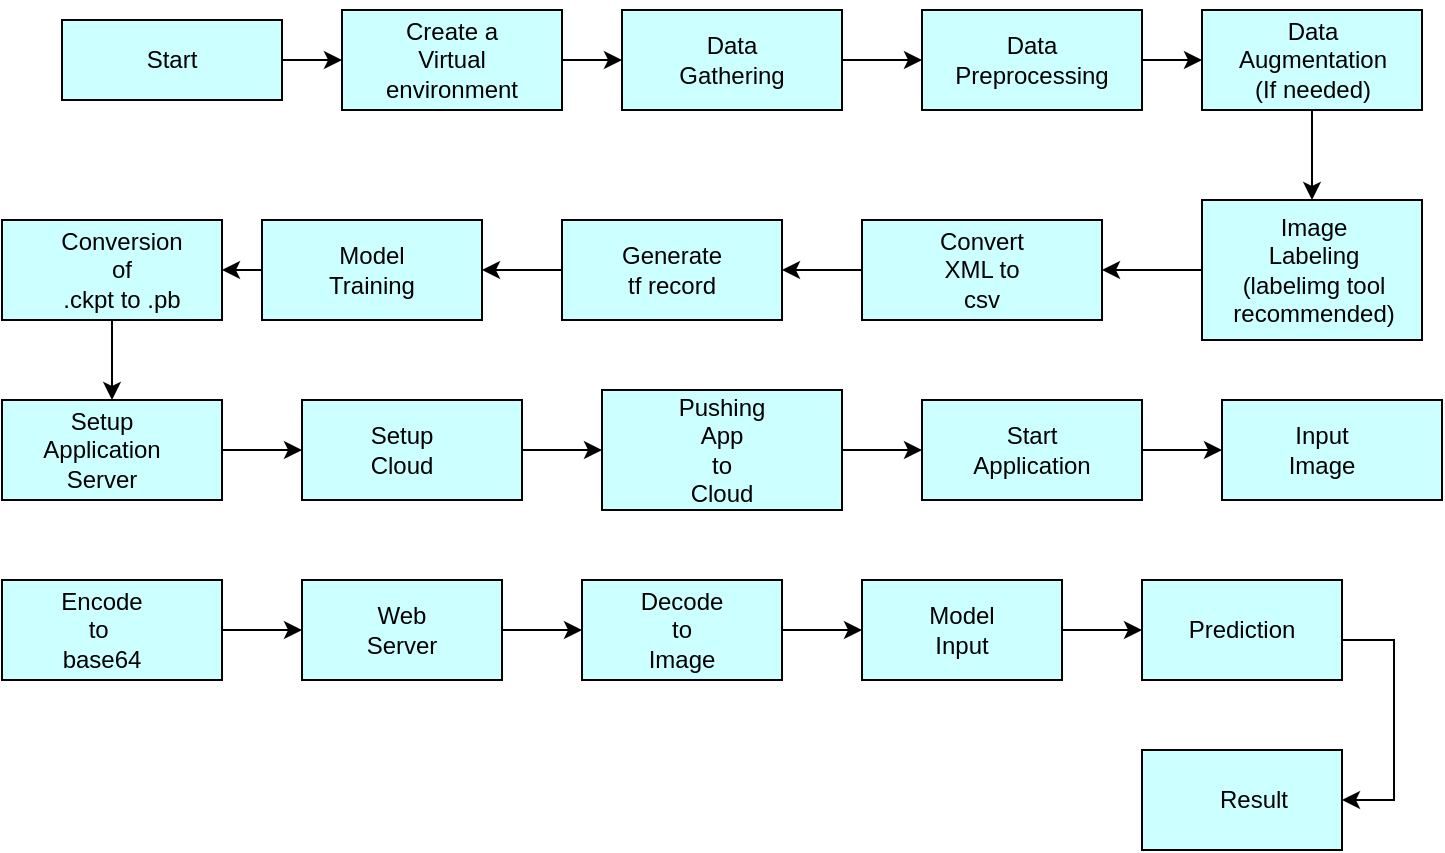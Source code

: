 <mxfile version="12.4.8" type="device"><diagram id="C5RBs43oDa-KdzZeNtuy" name="Page-1"><mxGraphModel dx="868" dy="450" grid="1" gridSize="10" guides="1" tooltips="1" connect="1" arrows="1" fold="1" page="1" pageScale="1" pageWidth="827" pageHeight="1169" math="0" shadow="0"><root><mxCell id="WIyWlLk6GJQsqaUBKTNV-0"/><mxCell id="WIyWlLk6GJQsqaUBKTNV-1" parent="WIyWlLk6GJQsqaUBKTNV-0"/><mxCell id="exhcvP5YmcrWEgrgBbwi-7" value="" style="rounded=0;whiteSpace=wrap;html=1;fillColor=#CCFFFF;" vertex="1" parent="WIyWlLk6GJQsqaUBKTNV-1"><mxGeometry x="70" y="120" width="110" height="40" as="geometry"/></mxCell><mxCell id="exhcvP5YmcrWEgrgBbwi-10" value="" style="edgeStyle=orthogonalEdgeStyle;rounded=0;orthogonalLoop=1;jettySize=auto;html=1;" edge="1" parent="WIyWlLk6GJQsqaUBKTNV-1"><mxGeometry relative="1" as="geometry"><mxPoint x="180" y="140" as="sourcePoint"/><mxPoint x="210" y="140" as="targetPoint"/></mxGeometry></mxCell><mxCell id="exhcvP5YmcrWEgrgBbwi-8" value="Start" style="text;html=1;strokeColor=none;fillColor=none;align=center;verticalAlign=middle;whiteSpace=wrap;rounded=0;" vertex="1" parent="WIyWlLk6GJQsqaUBKTNV-1"><mxGeometry x="105" y="130" width="40" height="20" as="geometry"/></mxCell><mxCell id="exhcvP5YmcrWEgrgBbwi-9" value="Start" style="text;html=1;strokeColor=none;fillColor=none;align=center;verticalAlign=middle;whiteSpace=wrap;rounded=0;" vertex="1" parent="WIyWlLk6GJQsqaUBKTNV-1"><mxGeometry x="230" y="130" width="40" height="20" as="geometry"/></mxCell><mxCell id="exhcvP5YmcrWEgrgBbwi-37" value="" style="edgeStyle=orthogonalEdgeStyle;rounded=0;orthogonalLoop=1;jettySize=auto;html=1;" edge="1" parent="WIyWlLk6GJQsqaUBKTNV-1" source="exhcvP5YmcrWEgrgBbwi-11"><mxGeometry relative="1" as="geometry"><mxPoint x="350" y="140" as="targetPoint"/></mxGeometry></mxCell><mxCell id="exhcvP5YmcrWEgrgBbwi-11" value="" style="rounded=0;whiteSpace=wrap;html=1;fillColor=#CCFFFF;" vertex="1" parent="WIyWlLk6GJQsqaUBKTNV-1"><mxGeometry x="210" y="115" width="110" height="50" as="geometry"/></mxCell><mxCell id="exhcvP5YmcrWEgrgBbwi-20" value="" style="edgeStyle=orthogonalEdgeStyle;rounded=0;orthogonalLoop=1;jettySize=auto;html=1;" edge="1" parent="WIyWlLk6GJQsqaUBKTNV-1" source="exhcvP5YmcrWEgrgBbwi-16"><mxGeometry relative="1" as="geometry"><mxPoint x="500" y="140" as="targetPoint"/></mxGeometry></mxCell><mxCell id="exhcvP5YmcrWEgrgBbwi-16" value="" style="rounded=0;whiteSpace=wrap;html=1;fillColor=#CCFFFF;" vertex="1" parent="WIyWlLk6GJQsqaUBKTNV-1"><mxGeometry x="350" y="115" width="110" height="50" as="geometry"/></mxCell><mxCell id="exhcvP5YmcrWEgrgBbwi-41" value="" style="edgeStyle=orthogonalEdgeStyle;rounded=0;orthogonalLoop=1;jettySize=auto;html=1;" edge="1" parent="WIyWlLk6GJQsqaUBKTNV-1" source="exhcvP5YmcrWEgrgBbwi-19"><mxGeometry relative="1" as="geometry"><mxPoint x="640" y="140" as="targetPoint"/></mxGeometry></mxCell><mxCell id="exhcvP5YmcrWEgrgBbwi-19" value="" style="rounded=0;whiteSpace=wrap;html=1;fillColor=#CCFFFF;" vertex="1" parent="WIyWlLk6GJQsqaUBKTNV-1"><mxGeometry x="500" y="115" width="110" height="50" as="geometry"/></mxCell><mxCell id="exhcvP5YmcrWEgrgBbwi-42" value="" style="edgeStyle=orthogonalEdgeStyle;rounded=0;orthogonalLoop=1;jettySize=auto;html=1;entryX=0.5;entryY=0;entryDx=0;entryDy=0;" edge="1" parent="WIyWlLk6GJQsqaUBKTNV-1" source="exhcvP5YmcrWEgrgBbwi-22" target="exhcvP5YmcrWEgrgBbwi-25"><mxGeometry relative="1" as="geometry"/></mxCell><mxCell id="exhcvP5YmcrWEgrgBbwi-22" value="" style="rounded=0;whiteSpace=wrap;html=1;fillColor=#CCFFFF;" vertex="1" parent="WIyWlLk6GJQsqaUBKTNV-1"><mxGeometry x="640" y="115" width="110" height="50" as="geometry"/></mxCell><mxCell id="exhcvP5YmcrWEgrgBbwi-29" value="" style="edgeStyle=orthogonalEdgeStyle;rounded=0;orthogonalLoop=1;jettySize=auto;html=1;" edge="1" parent="WIyWlLk6GJQsqaUBKTNV-1" source="exhcvP5YmcrWEgrgBbwi-25"><mxGeometry relative="1" as="geometry"><mxPoint x="590" y="245" as="targetPoint"/><Array as="points"><mxPoint x="590" y="245"/><mxPoint x="590" y="245"/></Array></mxGeometry></mxCell><mxCell id="exhcvP5YmcrWEgrgBbwi-25" value="" style="rounded=0;whiteSpace=wrap;html=1;fillColor=#CCFFFF;" vertex="1" parent="WIyWlLk6GJQsqaUBKTNV-1"><mxGeometry x="640" y="210" width="110" height="70" as="geometry"/></mxCell><mxCell id="exhcvP5YmcrWEgrgBbwi-107" value="" style="edgeStyle=orthogonalEdgeStyle;rounded=0;orthogonalLoop=1;jettySize=auto;html=1;" edge="1" parent="WIyWlLk6GJQsqaUBKTNV-1" source="exhcvP5YmcrWEgrgBbwi-28"><mxGeometry relative="1" as="geometry"><mxPoint x="280" y="245" as="targetPoint"/></mxGeometry></mxCell><mxCell id="exhcvP5YmcrWEgrgBbwi-28" value="" style="rounded=0;whiteSpace=wrap;html=1;fillColor=#CCFFFF;" vertex="1" parent="WIyWlLk6GJQsqaUBKTNV-1"><mxGeometry x="320" y="220" width="110" height="50" as="geometry"/></mxCell><mxCell id="exhcvP5YmcrWEgrgBbwi-111" value="" style="edgeStyle=orthogonalEdgeStyle;rounded=0;orthogonalLoop=1;jettySize=auto;html=1;" edge="1" parent="WIyWlLk6GJQsqaUBKTNV-1" source="exhcvP5YmcrWEgrgBbwi-32"><mxGeometry relative="1" as="geometry"><mxPoint x="150" y="245" as="targetPoint"/><Array as="points"><mxPoint x="150" y="245"/><mxPoint x="150" y="245"/></Array></mxGeometry></mxCell><mxCell id="exhcvP5YmcrWEgrgBbwi-32" value="" style="rounded=0;whiteSpace=wrap;html=1;fillColor=#CCFFFF;" vertex="1" parent="WIyWlLk6GJQsqaUBKTNV-1"><mxGeometry x="170" y="220" width="110" height="50" as="geometry"/></mxCell><mxCell id="exhcvP5YmcrWEgrgBbwi-117" value="" style="edgeStyle=orthogonalEdgeStyle;rounded=0;orthogonalLoop=1;jettySize=auto;html=1;" edge="1" parent="WIyWlLk6GJQsqaUBKTNV-1" source="exhcvP5YmcrWEgrgBbwi-47"><mxGeometry relative="1" as="geometry"><mxPoint x="95" y="310" as="targetPoint"/></mxGeometry></mxCell><mxCell id="exhcvP5YmcrWEgrgBbwi-47" value="" style="rounded=0;whiteSpace=wrap;html=1;fillColor=#CCFFFF;" vertex="1" parent="WIyWlLk6GJQsqaUBKTNV-1"><mxGeometry x="40" y="220" width="110" height="50" as="geometry"/></mxCell><mxCell id="exhcvP5YmcrWEgrgBbwi-120" value="" style="edgeStyle=orthogonalEdgeStyle;rounded=0;orthogonalLoop=1;jettySize=auto;html=1;" edge="1" parent="WIyWlLk6GJQsqaUBKTNV-1" source="exhcvP5YmcrWEgrgBbwi-116"><mxGeometry relative="1" as="geometry"><mxPoint x="190" y="335" as="targetPoint"/></mxGeometry></mxCell><mxCell id="exhcvP5YmcrWEgrgBbwi-116" value="" style="rounded=0;whiteSpace=wrap;html=1;fillColor=#CCFFFF;" vertex="1" parent="WIyWlLk6GJQsqaUBKTNV-1"><mxGeometry x="40" y="310" width="110" height="50" as="geometry"/></mxCell><mxCell id="exhcvP5YmcrWEgrgBbwi-124" value="" style="edgeStyle=orthogonalEdgeStyle;rounded=0;orthogonalLoop=1;jettySize=auto;html=1;" edge="1" parent="WIyWlLk6GJQsqaUBKTNV-1" source="exhcvP5YmcrWEgrgBbwi-50"><mxGeometry relative="1" as="geometry"><mxPoint x="340" y="335" as="targetPoint"/></mxGeometry></mxCell><mxCell id="exhcvP5YmcrWEgrgBbwi-50" value="" style="rounded=0;whiteSpace=wrap;html=1;fillColor=#CCFFFF;" vertex="1" parent="WIyWlLk6GJQsqaUBKTNV-1"><mxGeometry x="190" y="310" width="110" height="50" as="geometry"/></mxCell><mxCell id="exhcvP5YmcrWEgrgBbwi-126" value="" style="edgeStyle=orthogonalEdgeStyle;rounded=0;orthogonalLoop=1;jettySize=auto;html=1;" edge="1" parent="WIyWlLk6GJQsqaUBKTNV-1" source="exhcvP5YmcrWEgrgBbwi-55"><mxGeometry relative="1" as="geometry"><mxPoint x="500" y="335" as="targetPoint"/></mxGeometry></mxCell><mxCell id="exhcvP5YmcrWEgrgBbwi-55" value="" style="rounded=0;whiteSpace=wrap;html=1;fillColor=#CCFFFF;" vertex="1" parent="WIyWlLk6GJQsqaUBKTNV-1"><mxGeometry x="340" y="305" width="120" height="60" as="geometry"/></mxCell><mxCell id="exhcvP5YmcrWEgrgBbwi-127" value="" style="edgeStyle=orthogonalEdgeStyle;rounded=0;orthogonalLoop=1;jettySize=auto;html=1;" edge="1" parent="WIyWlLk6GJQsqaUBKTNV-1" source="exhcvP5YmcrWEgrgBbwi-58"><mxGeometry relative="1" as="geometry"><mxPoint x="650" y="335" as="targetPoint"/></mxGeometry></mxCell><mxCell id="exhcvP5YmcrWEgrgBbwi-58" value="" style="rounded=0;whiteSpace=wrap;html=1;fillColor=#CCFFFF;" vertex="1" parent="WIyWlLk6GJQsqaUBKTNV-1"><mxGeometry x="500" y="310" width="110" height="50" as="geometry"/></mxCell><mxCell id="exhcvP5YmcrWEgrgBbwi-61" value="" style="rounded=0;whiteSpace=wrap;html=1;fillColor=#CCFFFF;" vertex="1" parent="WIyWlLk6GJQsqaUBKTNV-1"><mxGeometry x="650" y="310" width="110" height="50" as="geometry"/></mxCell><mxCell id="exhcvP5YmcrWEgrgBbwi-131" value="" style="edgeStyle=orthogonalEdgeStyle;rounded=0;orthogonalLoop=1;jettySize=auto;html=1;" edge="1" parent="WIyWlLk6GJQsqaUBKTNV-1" source="exhcvP5YmcrWEgrgBbwi-64"><mxGeometry relative="1" as="geometry"><mxPoint x="190" y="425" as="targetPoint"/></mxGeometry></mxCell><mxCell id="exhcvP5YmcrWEgrgBbwi-64" value="" style="rounded=0;whiteSpace=wrap;html=1;fillColor=#CCFFFF;" vertex="1" parent="WIyWlLk6GJQsqaUBKTNV-1"><mxGeometry x="40" y="400" width="110" height="50" as="geometry"/></mxCell><mxCell id="exhcvP5YmcrWEgrgBbwi-12" value="Create a Virtual environment" style="text;html=1;strokeColor=none;fillColor=none;align=center;verticalAlign=middle;whiteSpace=wrap;rounded=0;" vertex="1" parent="WIyWlLk6GJQsqaUBKTNV-1"><mxGeometry x="245" y="130" width="40" height="20" as="geometry"/></mxCell><mxCell id="exhcvP5YmcrWEgrgBbwi-18" value="Data Gathering" style="text;html=1;strokeColor=none;fillColor=none;align=center;verticalAlign=middle;whiteSpace=wrap;rounded=0;" vertex="1" parent="WIyWlLk6GJQsqaUBKTNV-1"><mxGeometry x="385" y="130" width="40" height="20" as="geometry"/></mxCell><mxCell id="exhcvP5YmcrWEgrgBbwi-21" value="Data Preprocessing" style="text;html=1;strokeColor=none;fillColor=none;align=center;verticalAlign=middle;whiteSpace=wrap;rounded=0;" vertex="1" parent="WIyWlLk6GJQsqaUBKTNV-1"><mxGeometry x="535" y="130" width="40" height="20" as="geometry"/></mxCell><mxCell id="exhcvP5YmcrWEgrgBbwi-24" value="Data Augmentation&lt;br&gt;(If needed)" style="text;html=1;strokeColor=none;fillColor=none;align=center;verticalAlign=middle;whiteSpace=wrap;rounded=0;" vertex="1" parent="WIyWlLk6GJQsqaUBKTNV-1"><mxGeometry x="675.5" y="110" width="39" height="60" as="geometry"/></mxCell><mxCell id="exhcvP5YmcrWEgrgBbwi-27" value="Image Labeling&lt;br&gt;(labelimg tool recommended)" style="text;html=1;strokeColor=none;fillColor=none;align=center;verticalAlign=middle;whiteSpace=wrap;rounded=0;" vertex="1" parent="WIyWlLk6GJQsqaUBKTNV-1"><mxGeometry x="675.5" y="235" width="40" height="20" as="geometry"/></mxCell><mxCell id="exhcvP5YmcrWEgrgBbwi-31" value="Generate tf record" style="text;html=1;strokeColor=none;fillColor=none;align=center;verticalAlign=middle;whiteSpace=wrap;rounded=0;" vertex="1" parent="WIyWlLk6GJQsqaUBKTNV-1"><mxGeometry x="355" y="235" width="40" height="20" as="geometry"/></mxCell><mxCell id="exhcvP5YmcrWEgrgBbwi-34" value="Model&lt;br&gt;Training" style="text;html=1;strokeColor=none;fillColor=none;align=center;verticalAlign=middle;whiteSpace=wrap;rounded=0;" vertex="1" parent="WIyWlLk6GJQsqaUBKTNV-1"><mxGeometry x="205" y="235" width="40" height="20" as="geometry"/></mxCell><mxCell id="exhcvP5YmcrWEgrgBbwi-49" value="Conversion of&lt;br&gt;.ckpt to .pb" style="text;html=1;strokeColor=none;fillColor=none;align=center;verticalAlign=middle;whiteSpace=wrap;rounded=0;" vertex="1" parent="WIyWlLk6GJQsqaUBKTNV-1"><mxGeometry x="80" y="235" width="40" height="20" as="geometry"/></mxCell><mxCell id="exhcvP5YmcrWEgrgBbwi-52" value="Setup&lt;br&gt;Cloud" style="text;html=1;strokeColor=none;fillColor=none;align=center;verticalAlign=middle;whiteSpace=wrap;rounded=0;" vertex="1" parent="WIyWlLk6GJQsqaUBKTNV-1"><mxGeometry x="220" y="325" width="40" height="20" as="geometry"/></mxCell><mxCell id="exhcvP5YmcrWEgrgBbwi-57" value="Pushing App&lt;br&gt;to Cloud" style="text;html=1;strokeColor=none;fillColor=none;align=center;verticalAlign=middle;whiteSpace=wrap;rounded=0;" vertex="1" parent="WIyWlLk6GJQsqaUBKTNV-1"><mxGeometry x="380" y="325" width="40" height="20" as="geometry"/></mxCell><mxCell id="exhcvP5YmcrWEgrgBbwi-60" value="Start Application" style="text;html=1;strokeColor=none;fillColor=none;align=center;verticalAlign=middle;whiteSpace=wrap;rounded=0;" vertex="1" parent="WIyWlLk6GJQsqaUBKTNV-1"><mxGeometry x="535" y="325" width="40" height="20" as="geometry"/></mxCell><mxCell id="exhcvP5YmcrWEgrgBbwi-63" value="Input&lt;br&gt;Image" style="text;html=1;strokeColor=none;fillColor=none;align=center;verticalAlign=middle;whiteSpace=wrap;rounded=0;" vertex="1" parent="WIyWlLk6GJQsqaUBKTNV-1"><mxGeometry x="680" y="325" width="40" height="20" as="geometry"/></mxCell><mxCell id="exhcvP5YmcrWEgrgBbwi-66" value="Encode to&amp;nbsp; base64" style="text;html=1;strokeColor=none;fillColor=none;align=center;verticalAlign=middle;whiteSpace=wrap;rounded=0;" vertex="1" parent="WIyWlLk6GJQsqaUBKTNV-1"><mxGeometry x="70" y="415" width="40" height="20" as="geometry"/></mxCell><mxCell id="exhcvP5YmcrWEgrgBbwi-133" value="" style="edgeStyle=orthogonalEdgeStyle;rounded=0;orthogonalLoop=1;jettySize=auto;html=1;" edge="1" parent="WIyWlLk6GJQsqaUBKTNV-1" source="exhcvP5YmcrWEgrgBbwi-73"><mxGeometry relative="1" as="geometry"><mxPoint x="330" y="425" as="targetPoint"/><Array as="points"><mxPoint x="310" y="425"/><mxPoint x="310" y="425"/></Array></mxGeometry></mxCell><mxCell id="exhcvP5YmcrWEgrgBbwi-73" value="" style="rounded=0;whiteSpace=wrap;html=1;fillColor=#CCFFFF;" vertex="1" parent="WIyWlLk6GJQsqaUBKTNV-1"><mxGeometry x="190" y="400" width="100" height="50" as="geometry"/></mxCell><mxCell id="exhcvP5YmcrWEgrgBbwi-135" value="" style="edgeStyle=orthogonalEdgeStyle;rounded=0;orthogonalLoop=1;jettySize=auto;html=1;" edge="1" parent="WIyWlLk6GJQsqaUBKTNV-1" source="exhcvP5YmcrWEgrgBbwi-76"><mxGeometry relative="1" as="geometry"><mxPoint x="470" y="425" as="targetPoint"/></mxGeometry></mxCell><mxCell id="exhcvP5YmcrWEgrgBbwi-76" value="" style="rounded=0;whiteSpace=wrap;html=1;fillColor=#CCFFFF;" vertex="1" parent="WIyWlLk6GJQsqaUBKTNV-1"><mxGeometry x="330" y="400" width="100" height="50" as="geometry"/></mxCell><mxCell id="exhcvP5YmcrWEgrgBbwi-137" value="" style="edgeStyle=orthogonalEdgeStyle;rounded=0;orthogonalLoop=1;jettySize=auto;html=1;" edge="1" parent="WIyWlLk6GJQsqaUBKTNV-1" source="exhcvP5YmcrWEgrgBbwi-79"><mxGeometry relative="1" as="geometry"><mxPoint x="610" y="425" as="targetPoint"/></mxGeometry></mxCell><mxCell id="exhcvP5YmcrWEgrgBbwi-79" value="" style="rounded=0;whiteSpace=wrap;html=1;fillColor=#CCFFFF;" vertex="1" parent="WIyWlLk6GJQsqaUBKTNV-1"><mxGeometry x="470" y="400" width="100" height="50" as="geometry"/></mxCell><mxCell id="exhcvP5YmcrWEgrgBbwi-139" value="" style="edgeStyle=orthogonalEdgeStyle;rounded=0;orthogonalLoop=1;jettySize=auto;html=1;entryX=1;entryY=0.5;entryDx=0;entryDy=0;" edge="1" parent="WIyWlLk6GJQsqaUBKTNV-1" source="exhcvP5YmcrWEgrgBbwi-82" target="exhcvP5YmcrWEgrgBbwi-87"><mxGeometry relative="1" as="geometry"><mxPoint x="750" y="510" as="targetPoint"/><Array as="points"><mxPoint x="736" y="430"/><mxPoint x="736" y="510"/></Array></mxGeometry></mxCell><mxCell id="exhcvP5YmcrWEgrgBbwi-82" value="" style="rounded=0;whiteSpace=wrap;html=1;fillColor=#CCFFFF;" vertex="1" parent="WIyWlLk6GJQsqaUBKTNV-1"><mxGeometry x="610" y="400" width="100" height="50" as="geometry"/></mxCell><mxCell id="exhcvP5YmcrWEgrgBbwi-87" value="" style="rounded=0;whiteSpace=wrap;html=1;fillColor=#CCFFFF;" vertex="1" parent="WIyWlLk6GJQsqaUBKTNV-1"><mxGeometry x="610" y="485" width="100" height="50" as="geometry"/></mxCell><mxCell id="exhcvP5YmcrWEgrgBbwi-74" value="Web Server" style="text;html=1;strokeColor=none;fillColor=none;align=center;verticalAlign=middle;whiteSpace=wrap;rounded=0;" vertex="1" parent="WIyWlLk6GJQsqaUBKTNV-1"><mxGeometry x="220" y="415" width="40" height="20" as="geometry"/></mxCell><mxCell id="exhcvP5YmcrWEgrgBbwi-78" value="Decode to Image" style="text;html=1;strokeColor=none;fillColor=none;align=center;verticalAlign=middle;whiteSpace=wrap;rounded=0;" vertex="1" parent="WIyWlLk6GJQsqaUBKTNV-1"><mxGeometry x="360" y="415" width="40" height="20" as="geometry"/></mxCell><mxCell id="exhcvP5YmcrWEgrgBbwi-81" value="Model Input" style="text;html=1;strokeColor=none;fillColor=none;align=center;verticalAlign=middle;whiteSpace=wrap;rounded=0;" vertex="1" parent="WIyWlLk6GJQsqaUBKTNV-1"><mxGeometry x="500" y="415" width="40" height="20" as="geometry"/></mxCell><mxCell id="exhcvP5YmcrWEgrgBbwi-84" value="Prediction" style="text;html=1;strokeColor=none;fillColor=none;align=center;verticalAlign=middle;whiteSpace=wrap;rounded=0;" vertex="1" parent="WIyWlLk6GJQsqaUBKTNV-1"><mxGeometry x="640" y="415" width="40" height="20" as="geometry"/></mxCell><mxCell id="exhcvP5YmcrWEgrgBbwi-89" value="Result" style="text;html=1;strokeColor=none;fillColor=none;align=center;verticalAlign=middle;whiteSpace=wrap;rounded=0;" vertex="1" parent="WIyWlLk6GJQsqaUBKTNV-1"><mxGeometry x="645.5" y="500" width="40" height="20" as="geometry"/></mxCell><mxCell id="exhcvP5YmcrWEgrgBbwi-105" value="" style="edgeStyle=orthogonalEdgeStyle;rounded=0;orthogonalLoop=1;jettySize=auto;html=1;" edge="1" parent="WIyWlLk6GJQsqaUBKTNV-1" source="exhcvP5YmcrWEgrgBbwi-97" target="exhcvP5YmcrWEgrgBbwi-28"><mxGeometry relative="1" as="geometry"/></mxCell><mxCell id="exhcvP5YmcrWEgrgBbwi-97" value="" style="rounded=0;whiteSpace=wrap;html=1;fillColor=#CCFFFF;" vertex="1" parent="WIyWlLk6GJQsqaUBKTNV-1"><mxGeometry x="470" y="220" width="120" height="50" as="geometry"/></mxCell><mxCell id="exhcvP5YmcrWEgrgBbwi-98" value="Convert XML to csv" style="text;html=1;strokeColor=none;fillColor=none;align=center;verticalAlign=middle;whiteSpace=wrap;rounded=0;" vertex="1" parent="WIyWlLk6GJQsqaUBKTNV-1"><mxGeometry x="510" y="235" width="40" height="20" as="geometry"/></mxCell><mxCell id="exhcvP5YmcrWEgrgBbwi-118" value="Setup Application&lt;br&gt;Server" style="text;html=1;strokeColor=none;fillColor=none;align=center;verticalAlign=middle;whiteSpace=wrap;rounded=0;" vertex="1" parent="WIyWlLk6GJQsqaUBKTNV-1"><mxGeometry x="70" y="325" width="40" height="20" as="geometry"/></mxCell></root></mxGraphModel></diagram></mxfile>